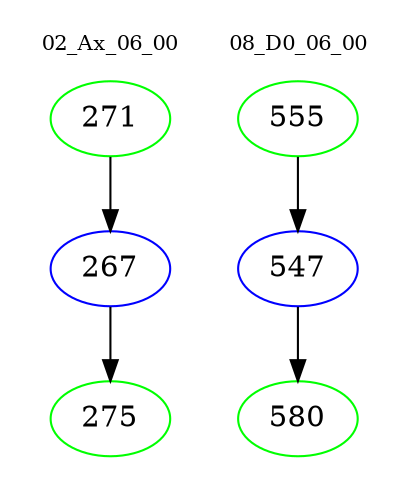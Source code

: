 digraph{
subgraph cluster_0 {
color = white
label = "02_Ax_06_00";
fontsize=10;
T0_271 [label="271", color="green"]
T0_271 -> T0_267 [color="black"]
T0_267 [label="267", color="blue"]
T0_267 -> T0_275 [color="black"]
T0_275 [label="275", color="green"]
}
subgraph cluster_1 {
color = white
label = "08_D0_06_00";
fontsize=10;
T1_555 [label="555", color="green"]
T1_555 -> T1_547 [color="black"]
T1_547 [label="547", color="blue"]
T1_547 -> T1_580 [color="black"]
T1_580 [label="580", color="green"]
}
}
